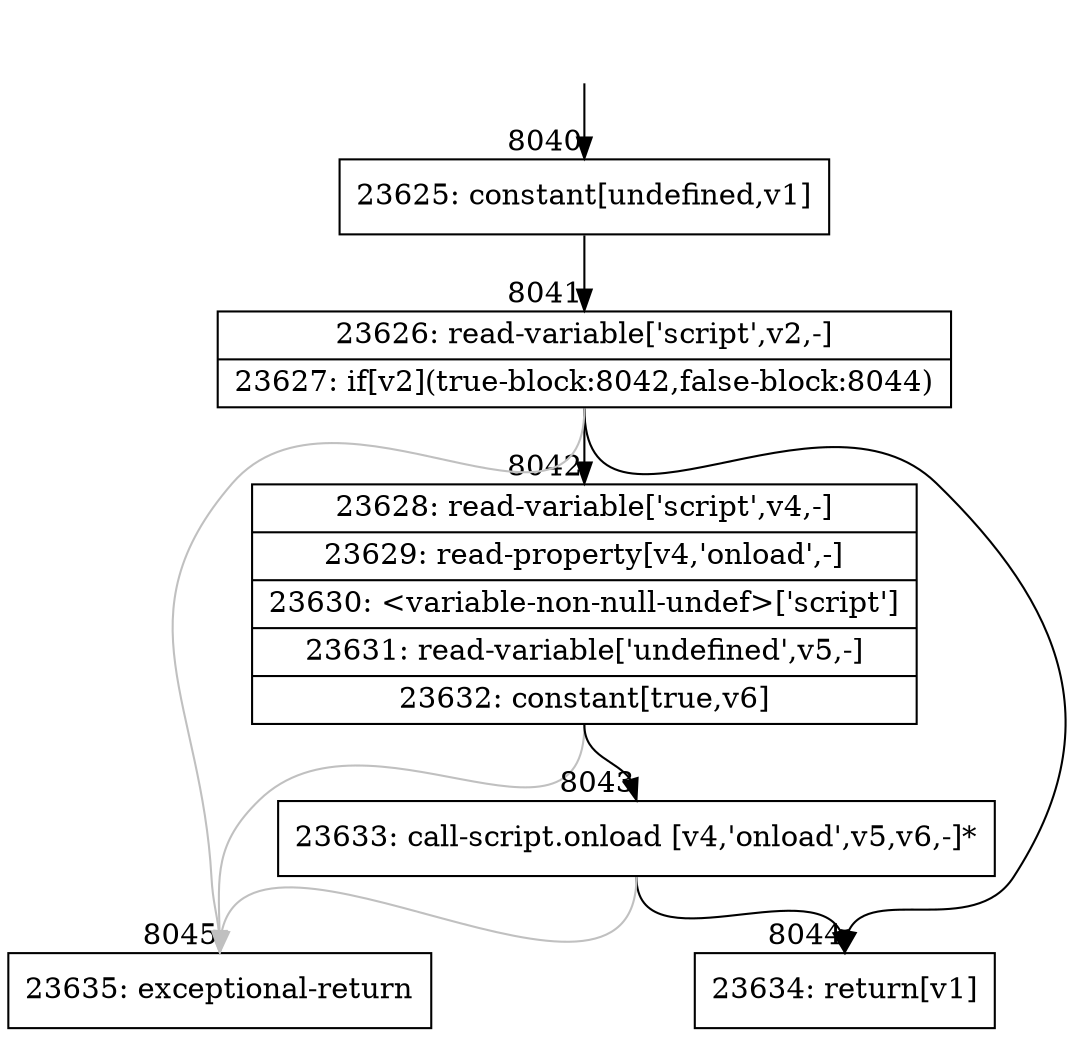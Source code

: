 digraph {
rankdir="TD"
BB_entry499[shape=none,label=""];
BB_entry499 -> BB8040 [tailport=s, headport=n, headlabel="    8040"]
BB8040 [shape=record label="{23625: constant[undefined,v1]}" ] 
BB8040 -> BB8041 [tailport=s, headport=n, headlabel="      8041"]
BB8041 [shape=record label="{23626: read-variable['script',v2,-]|23627: if[v2](true-block:8042,false-block:8044)}" ] 
BB8041 -> BB8042 [tailport=s, headport=n, headlabel="      8042"]
BB8041 -> BB8044 [tailport=s, headport=n, headlabel="      8044"]
BB8041 -> BB8045 [tailport=s, headport=n, color=gray, headlabel="      8045"]
BB8042 [shape=record label="{23628: read-variable['script',v4,-]|23629: read-property[v4,'onload',-]|23630: \<variable-non-null-undef\>['script']|23631: read-variable['undefined',v5,-]|23632: constant[true,v6]}" ] 
BB8042 -> BB8043 [tailport=s, headport=n, headlabel="      8043"]
BB8042 -> BB8045 [tailport=s, headport=n, color=gray]
BB8043 [shape=record label="{23633: call-script.onload [v4,'onload',v5,v6,-]*}" ] 
BB8043 -> BB8044 [tailport=s, headport=n]
BB8043 -> BB8045 [tailport=s, headport=n, color=gray]
BB8044 [shape=record label="{23634: return[v1]}" ] 
BB8045 [shape=record label="{23635: exceptional-return}" ] 
//#$~ 8341
}
